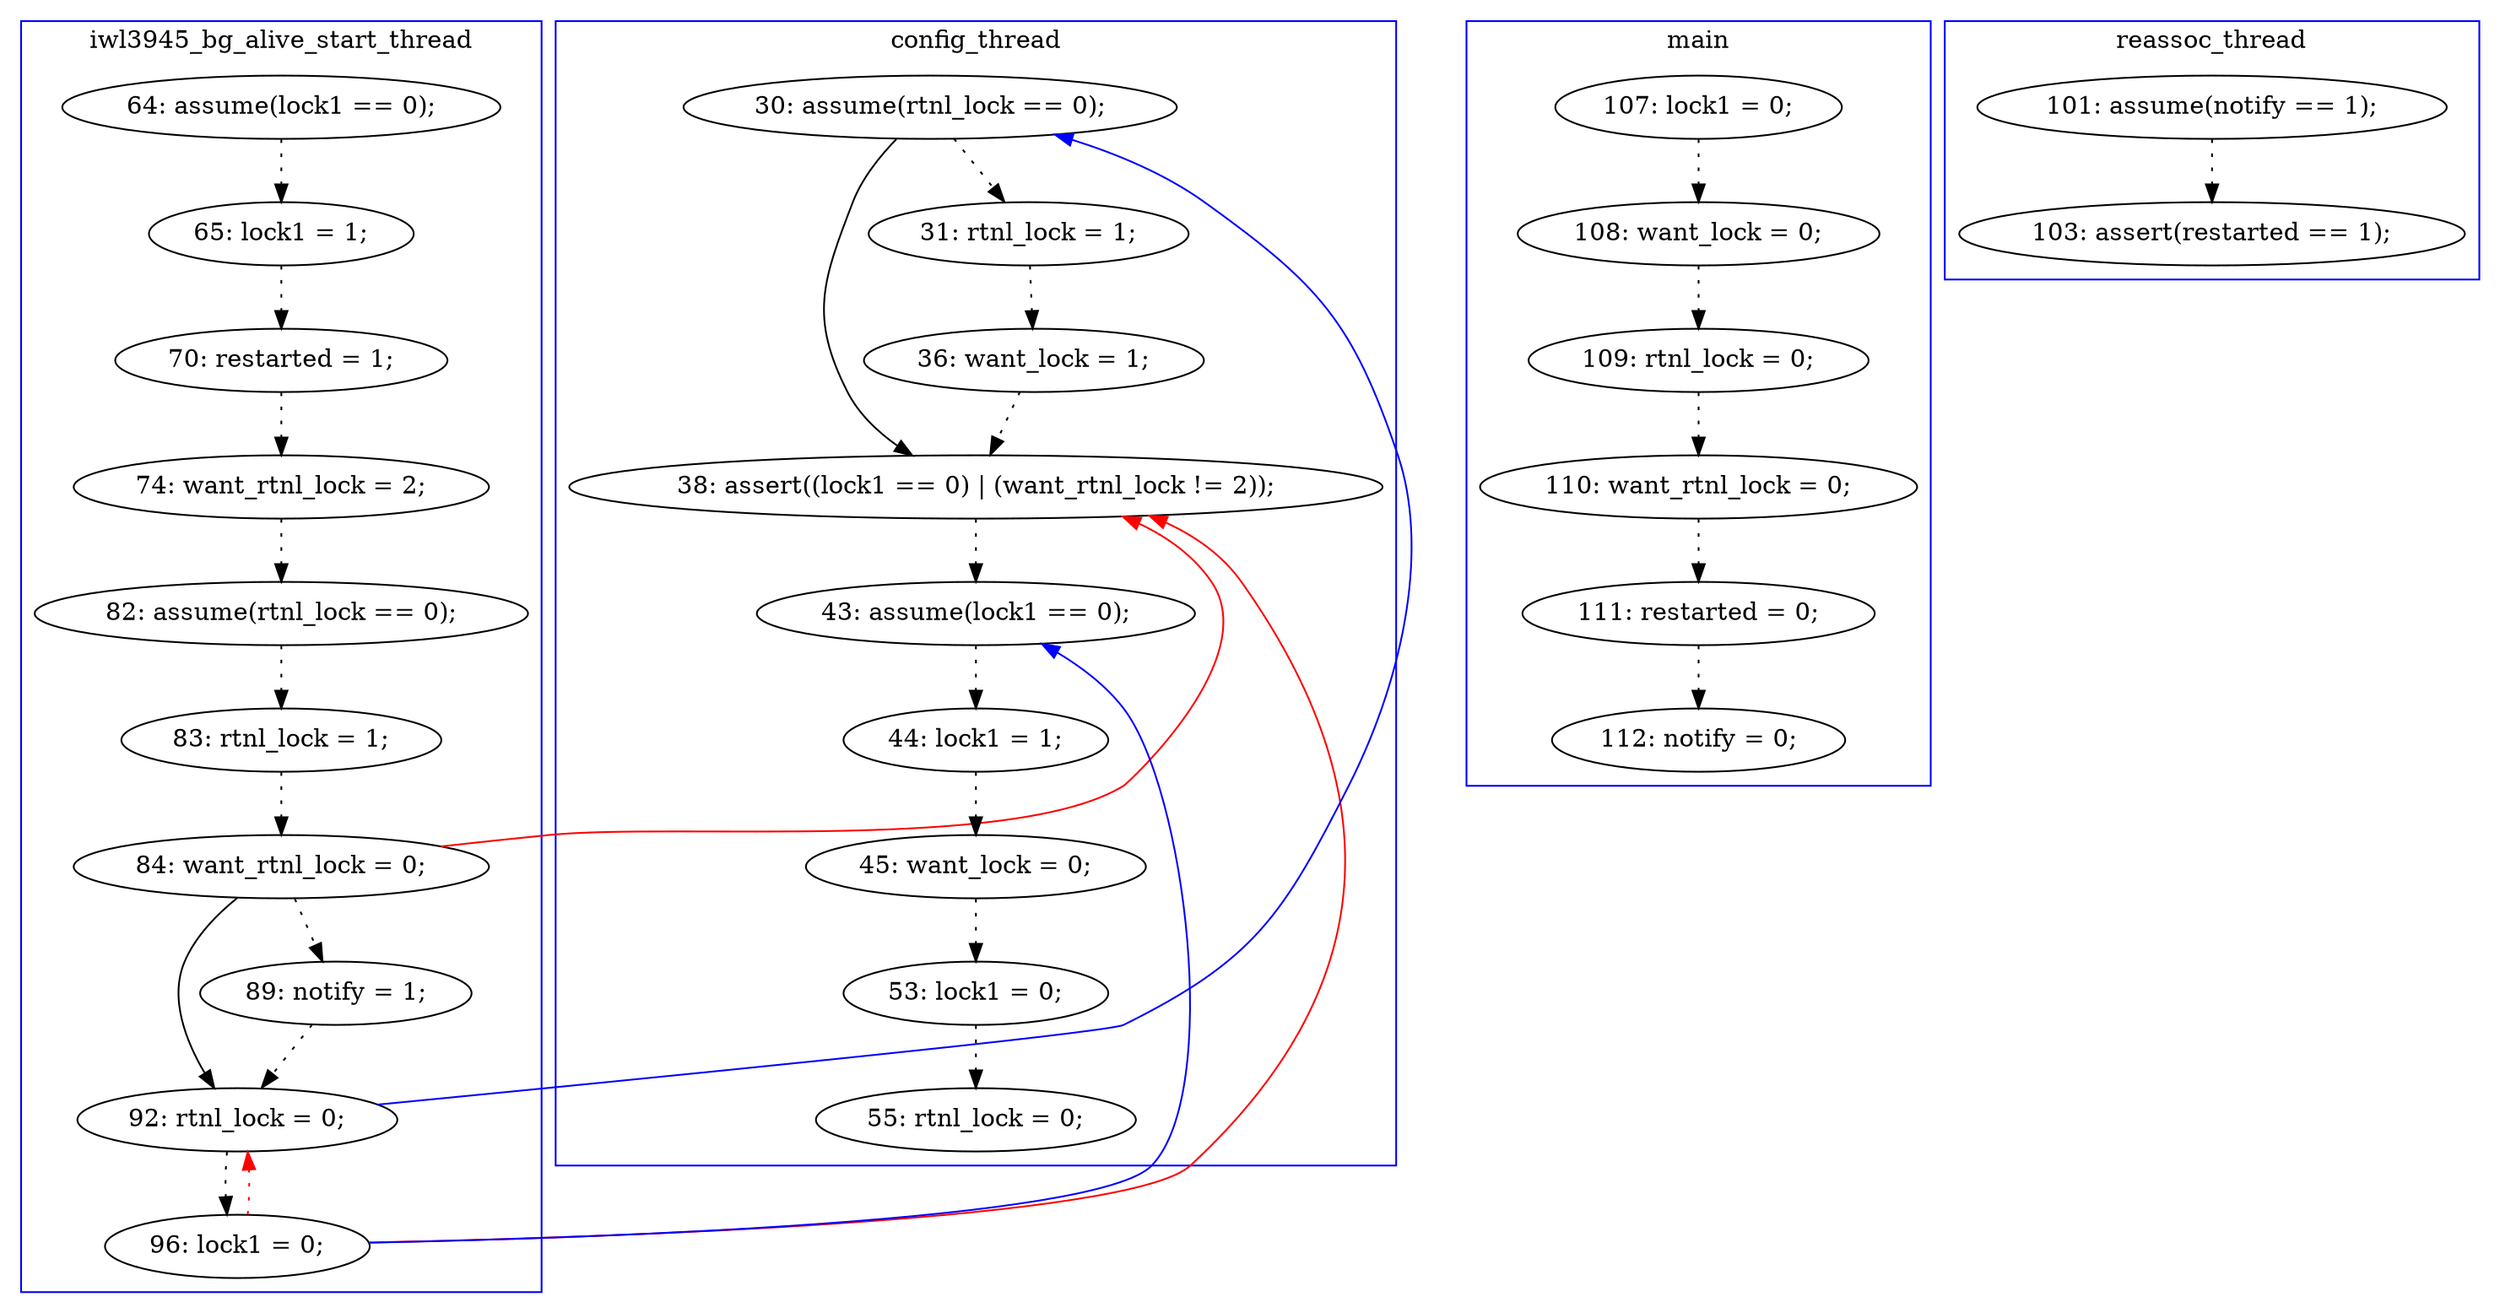digraph ProofObject {
	37 -> 38 [style = dotted, color = black]
	18 -> 33 [color = Red, constraint = false]
	23 -> 24 [style = dotted, color = black]
	15 -> 16 [style = dotted, color = black]
	12 -> 13 [style = dotted, color = black]
	32 -> 22 [style = dotted, color = red, constraint = false]
	14 -> 15 [style = dotted, color = black]
	32 -> 33 [color = Red, constraint = false]
	20 -> 22 [style = dotted, color = black]
	2 -> 3 [style = dotted, color = black]
	35 -> 36 [style = dotted, color = black]
	34 -> 35 [style = dotted, color = black]
	6 -> 7 [style = dotted, color = black]
	36 -> 37 [style = dotted, color = black]
	16 -> 17 [style = dotted, color = black]
	5 -> 6 [style = dotted, color = black]
	18 -> 20 [style = dotted, color = black]
	13 -> 14 [style = dotted, color = black]
	17 -> 18 [style = dotted, color = black]
	22 -> 32 [style = dotted, color = black]
	23 -> 33 [color = Black]
	22 -> 23 [color = Blue, constraint = false]
	27 -> 28 [style = dotted, color = black]
	24 -> 25 [style = dotted, color = black]
	25 -> 33 [style = dotted, color = black]
	18 -> 22 [color = Black]
	4 -> 5 [style = dotted, color = black]
	33 -> 34 [style = dotted, color = black]
	3 -> 4 [style = dotted, color = black]
	32 -> 34 [color = Blue, constraint = false]
	subgraph cluster3 {
		label = reassoc_thread
		color = blue
		28  [label = "103: assert(restarted == 1);"]
		27  [label = "101: assume(notify == 1);"]
	}
	subgraph cluster0 {
		label = main
		color = blue
		5  [label = "110: want_rtnl_lock = 0;"]
		4  [label = "109: rtnl_lock = 0;"]
		2  [label = "107: lock1 = 0;"]
		6  [label = "111: restarted = 0;"]
		3  [label = "108: want_lock = 0;"]
		7  [label = "112: notify = 0;"]
	}
	subgraph cluster2 {
		label = iwl3945_bg_alive_start_thread
		color = blue
		15  [label = "74: want_rtnl_lock = 2;"]
		20  [label = "89: notify = 1;"]
		12  [label = "64: assume(lock1 == 0);"]
		13  [label = "65: lock1 = 1;"]
		14  [label = "70: restarted = 1;"]
		17  [label = "83: rtnl_lock = 1;"]
		16  [label = "82: assume(rtnl_lock == 0);"]
		32  [label = "96: lock1 = 0;"]
		18  [label = "84: want_rtnl_lock = 0;"]
		22  [label = "92: rtnl_lock = 0;"]
	}
	subgraph cluster1 {
		label = config_thread
		color = blue
		24  [label = "31: rtnl_lock = 1;"]
		23  [label = "30: assume(rtnl_lock == 0);"]
		34  [label = "43: assume(lock1 == 0);"]
		33  [label = "38: assert((lock1 == 0) | (want_rtnl_lock != 2));"]
		36  [label = "45: want_lock = 0;"]
		35  [label = "44: lock1 = 1;"]
		38  [label = "55: rtnl_lock = 0;"]
		37  [label = "53: lock1 = 0;"]
		25  [label = "36: want_lock = 1;"]
	}
}